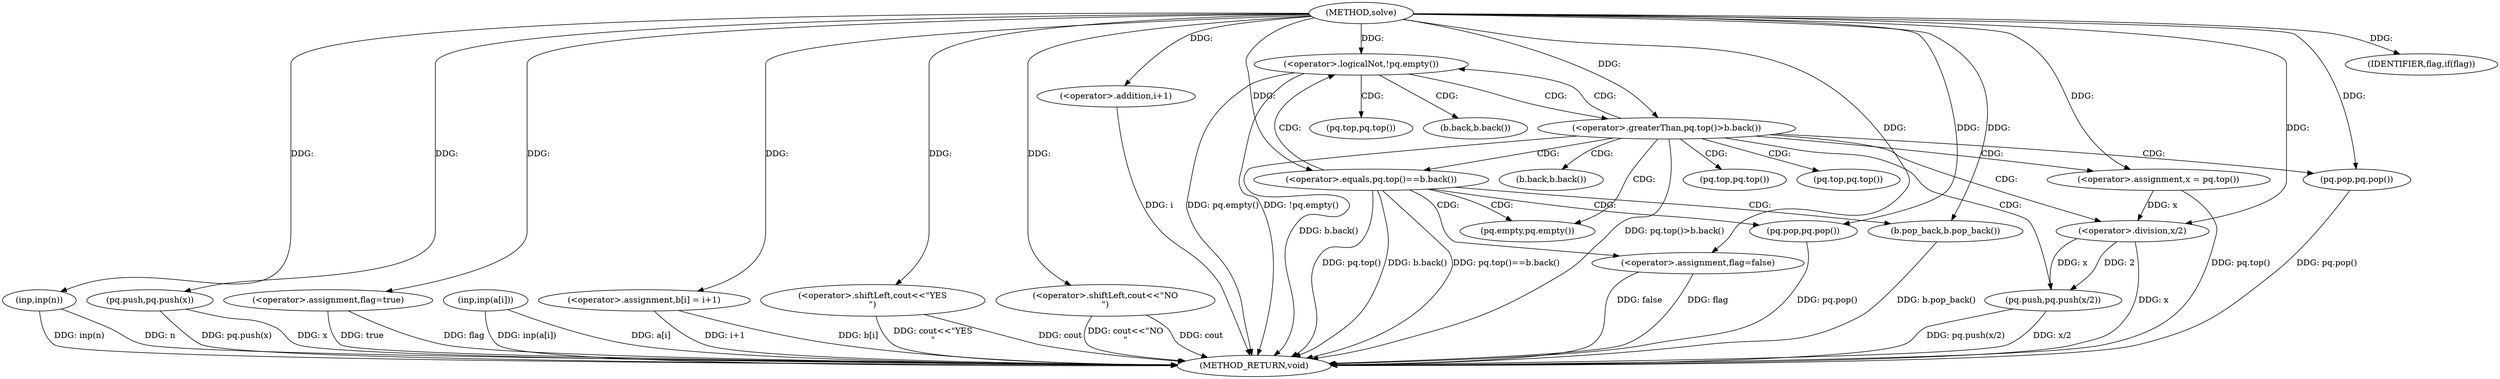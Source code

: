 digraph "solve" {  
"1000106" [label = "(METHOD,solve)" ]
"1000174" [label = "(METHOD_RETURN,void)" ]
"1000109" [label = "(inp,inp(n))" ]
"1000127" [label = "(pq.push,pq.push(x))" ]
"1000130" [label = "(<operator>.assignment,flag=true)" ]
"1000114" [label = "(inp,inp(a[i]))" ]
"1000118" [label = "(<operator>.assignment,b[i] = i+1)" ]
"1000134" [label = "(<operator>.logicalNot,!pq.empty())" ]
"1000166" [label = "(IDENTIFIER,flag,if(flag))" ]
"1000167" [label = "(<operator>.shiftLeft,cout<<\"YES\n\")" ]
"1000171" [label = "(<operator>.shiftLeft,cout<<\"NO\n\")" ]
"1000122" [label = "(<operator>.addition,i+1)" ]
"1000138" [label = "(<operator>.greaterThan,pq.top()>b.back())" ]
"1000143" [label = "(<operator>.assignment,x = pq.top())" ]
"1000146" [label = "(pq.pop,pq.pop())" ]
"1000147" [label = "(pq.push,pq.push(x/2))" ]
"1000153" [label = "(<operator>.equals,pq.top()==b.back())" ]
"1000148" [label = "(<operator>.division,x/2)" ]
"1000157" [label = "(pq.pop,pq.pop())" ]
"1000158" [label = "(b.pop_back,b.pop_back())" ]
"1000161" [label = "(<operator>.assignment,flag=false)" ]
"1000135" [label = "(pq.empty,pq.empty())" ]
"1000139" [label = "(pq.top,pq.top())" ]
"1000140" [label = "(b.back,b.back())" ]
"1000145" [label = "(pq.top,pq.top())" ]
"1000154" [label = "(pq.top,pq.top())" ]
"1000155" [label = "(b.back,b.back())" ]
  "1000109" -> "1000174"  [ label = "DDG: n"] 
  "1000109" -> "1000174"  [ label = "DDG: inp(n)"] 
  "1000114" -> "1000174"  [ label = "DDG: a[i]"] 
  "1000114" -> "1000174"  [ label = "DDG: inp(a[i])"] 
  "1000118" -> "1000174"  [ label = "DDG: b[i]"] 
  "1000122" -> "1000174"  [ label = "DDG: i"] 
  "1000118" -> "1000174"  [ label = "DDG: i+1"] 
  "1000127" -> "1000174"  [ label = "DDG: x"] 
  "1000127" -> "1000174"  [ label = "DDG: pq.push(x)"] 
  "1000130" -> "1000174"  [ label = "DDG: flag"] 
  "1000134" -> "1000174"  [ label = "DDG: pq.empty()"] 
  "1000134" -> "1000174"  [ label = "DDG: !pq.empty()"] 
  "1000138" -> "1000174"  [ label = "DDG: b.back()"] 
  "1000138" -> "1000174"  [ label = "DDG: pq.top()>b.back()"] 
  "1000153" -> "1000174"  [ label = "DDG: pq.top()"] 
  "1000153" -> "1000174"  [ label = "DDG: b.back()"] 
  "1000153" -> "1000174"  [ label = "DDG: pq.top()==b.back()"] 
  "1000161" -> "1000174"  [ label = "DDG: flag"] 
  "1000171" -> "1000174"  [ label = "DDG: cout"] 
  "1000171" -> "1000174"  [ label = "DDG: cout<<\"NO\n\""] 
  "1000167" -> "1000174"  [ label = "DDG: cout"] 
  "1000167" -> "1000174"  [ label = "DDG: cout<<\"YES\n\""] 
  "1000157" -> "1000174"  [ label = "DDG: pq.pop()"] 
  "1000158" -> "1000174"  [ label = "DDG: b.pop_back()"] 
  "1000143" -> "1000174"  [ label = "DDG: pq.top()"] 
  "1000146" -> "1000174"  [ label = "DDG: pq.pop()"] 
  "1000148" -> "1000174"  [ label = "DDG: x"] 
  "1000147" -> "1000174"  [ label = "DDG: x/2"] 
  "1000147" -> "1000174"  [ label = "DDG: pq.push(x/2)"] 
  "1000161" -> "1000174"  [ label = "DDG: false"] 
  "1000130" -> "1000174"  [ label = "DDG: true"] 
  "1000106" -> "1000130"  [ label = "DDG: "] 
  "1000106" -> "1000109"  [ label = "DDG: "] 
  "1000106" -> "1000118"  [ label = "DDG: "] 
  "1000106" -> "1000127"  [ label = "DDG: "] 
  "1000106" -> "1000166"  [ label = "DDG: "] 
  "1000106" -> "1000134"  [ label = "DDG: "] 
  "1000106" -> "1000167"  [ label = "DDG: "] 
  "1000106" -> "1000122"  [ label = "DDG: "] 
  "1000106" -> "1000171"  [ label = "DDG: "] 
  "1000106" -> "1000138"  [ label = "DDG: "] 
  "1000106" -> "1000143"  [ label = "DDG: "] 
  "1000106" -> "1000146"  [ label = "DDG: "] 
  "1000148" -> "1000147"  [ label = "DDG: 2"] 
  "1000148" -> "1000147"  [ label = "DDG: x"] 
  "1000143" -> "1000148"  [ label = "DDG: x"] 
  "1000106" -> "1000148"  [ label = "DDG: "] 
  "1000106" -> "1000153"  [ label = "DDG: "] 
  "1000106" -> "1000157"  [ label = "DDG: "] 
  "1000106" -> "1000158"  [ label = "DDG: "] 
  "1000106" -> "1000161"  [ label = "DDG: "] 
  "1000134" -> "1000139"  [ label = "CDG: "] 
  "1000134" -> "1000140"  [ label = "CDG: "] 
  "1000134" -> "1000138"  [ label = "CDG: "] 
  "1000138" -> "1000153"  [ label = "CDG: "] 
  "1000138" -> "1000143"  [ label = "CDG: "] 
  "1000138" -> "1000155"  [ label = "CDG: "] 
  "1000138" -> "1000154"  [ label = "CDG: "] 
  "1000138" -> "1000147"  [ label = "CDG: "] 
  "1000138" -> "1000145"  [ label = "CDG: "] 
  "1000138" -> "1000135"  [ label = "CDG: "] 
  "1000138" -> "1000148"  [ label = "CDG: "] 
  "1000138" -> "1000146"  [ label = "CDG: "] 
  "1000138" -> "1000134"  [ label = "CDG: "] 
  "1000153" -> "1000158"  [ label = "CDG: "] 
  "1000153" -> "1000161"  [ label = "CDG: "] 
  "1000153" -> "1000135"  [ label = "CDG: "] 
  "1000153" -> "1000157"  [ label = "CDG: "] 
  "1000153" -> "1000134"  [ label = "CDG: "] 
}
